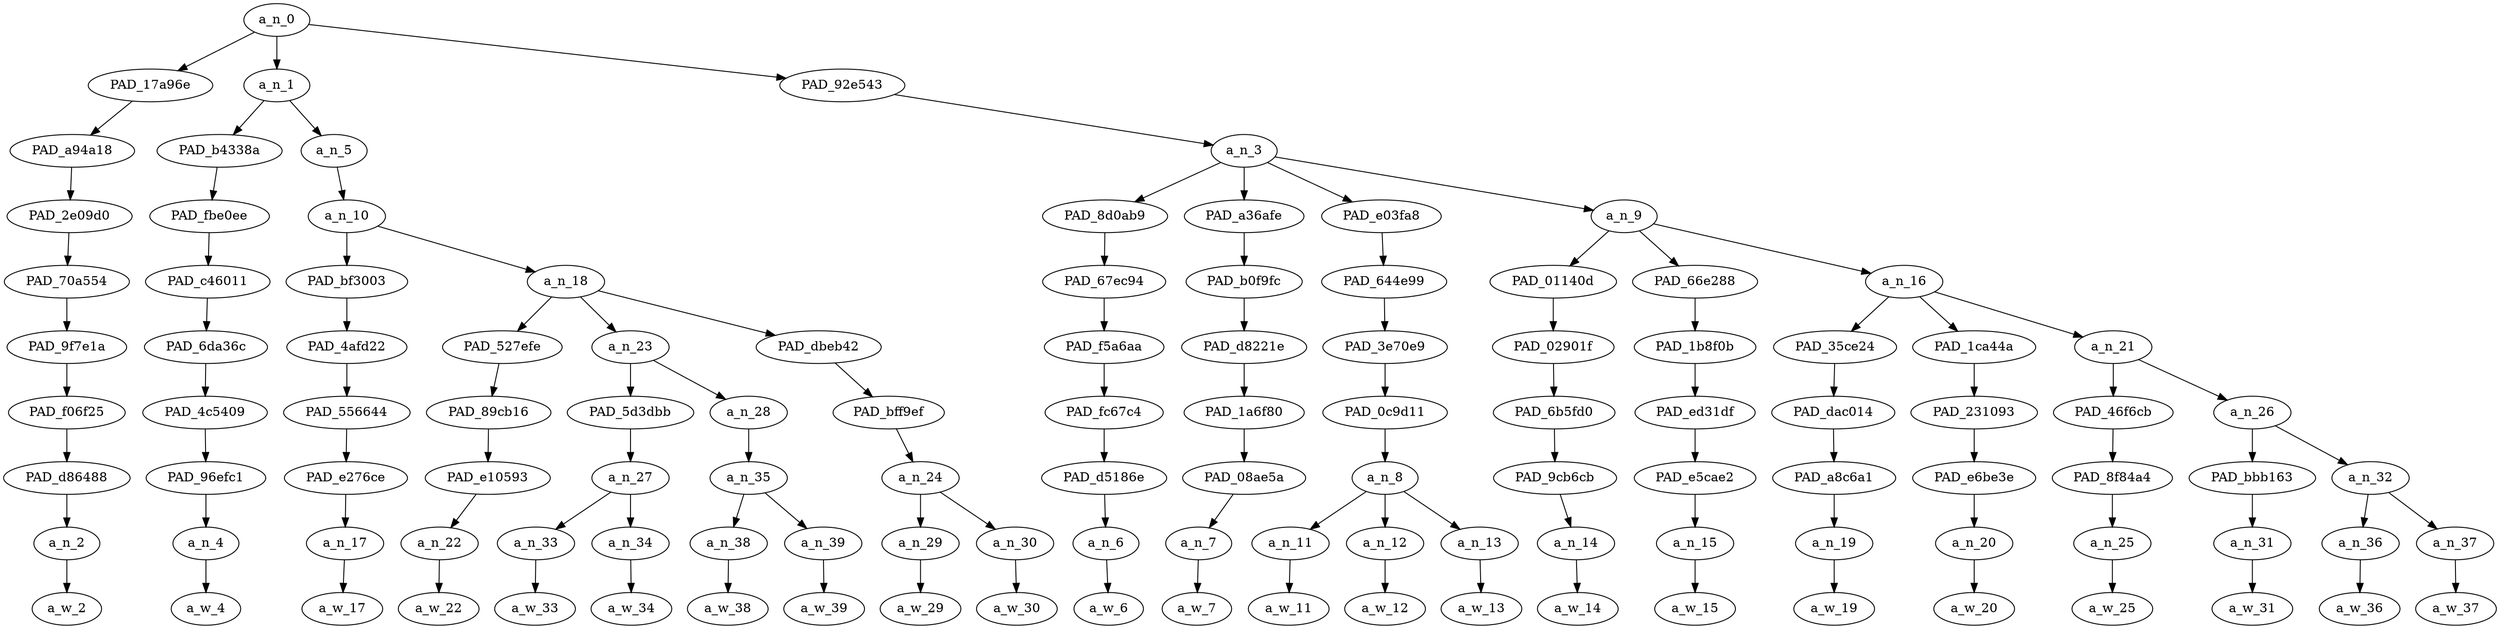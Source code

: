 strict digraph "" {
	a_n_0	[div_dir=1,
		index=0,
		level=9,
		pos="7.674768518518519,9!",
		text_span="[0, 1, 2, 3, 4, 5, 6, 7, 8, 9, 10, 11, 12, 13, 14, 15, 16, 17, 18, 19, 20, 21, 22]",
		value=0.99999999];
	PAD_17a96e	[div_dir=1,
		index=1,
		level=8,
		pos="9.0,8!",
		text_span="[9]",
		value=0.02637008];
	a_n_0 -> PAD_17a96e;
	a_n_1	[div_dir=-1,
		index=0,
		level=8,
		pos="1.4166666666666667,8!",
		text_span="[0, 1, 2, 3, 4, 5, 6, 7, 8]",
		value=0.55245006];
	a_n_0 -> a_n_1;
	PAD_92e543	[div_dir=1,
		index=2,
		level=8,
		pos="12.60763888888889,8!",
		text_span="[10, 11, 12, 13, 14, 15, 16, 17, 18, 19, 20, 21, 22]",
		value=0.42105936];
	a_n_0 -> PAD_92e543;
	PAD_a94a18	[div_dir=1,
		index=2,
		level=7,
		pos="9.0,7!",
		text_span="[9]",
		value=0.02637008];
	PAD_17a96e -> PAD_a94a18;
	PAD_2e09d0	[div_dir=1,
		index=2,
		level=6,
		pos="9.0,6!",
		text_span="[9]",
		value=0.02637008];
	PAD_a94a18 -> PAD_2e09d0;
	PAD_70a554	[div_dir=1,
		index=3,
		level=5,
		pos="9.0,5!",
		text_span="[9]",
		value=0.02637008];
	PAD_2e09d0 -> PAD_70a554;
	PAD_9f7e1a	[div_dir=1,
		index=5,
		level=4,
		pos="9.0,4!",
		text_span="[9]",
		value=0.02637008];
	PAD_70a554 -> PAD_9f7e1a;
	PAD_f06f25	[div_dir=1,
		index=6,
		level=3,
		pos="9.0,3!",
		text_span="[9]",
		value=0.02637008];
	PAD_9f7e1a -> PAD_f06f25;
	PAD_d86488	[div_dir=1,
		index=6,
		level=2,
		pos="9.0,2!",
		text_span="[9]",
		value=0.02637008];
	PAD_f06f25 -> PAD_d86488;
	a_n_2	[div_dir=1,
		index=9,
		level=1,
		pos="9.0,1!",
		text_span="[9]",
		value=0.02637008];
	PAD_d86488 -> a_n_2;
	a_w_2	[div_dir=0,
		index=9,
		level=0,
		pos="9,0!",
		text_span="[9]",
		value=we];
	a_n_2 -> a_w_2;
	PAD_b4338a	[div_dir=1,
		index=0,
		level=7,
		pos="0.0,7!",
		text_span="[0]",
		value=0.04952394];
	a_n_1 -> PAD_b4338a;
	a_n_5	[div_dir=-1,
		index=1,
		level=7,
		pos="2.8333333333333335,7!",
		text_span="[1, 2, 3, 4, 5, 6, 7, 8]",
		value=0.50261868];
	a_n_1 -> a_n_5;
	PAD_fbe0ee	[div_dir=1,
		index=0,
		level=6,
		pos="0.0,6!",
		text_span="[0]",
		value=0.04952394];
	PAD_b4338a -> PAD_fbe0ee;
	PAD_c46011	[div_dir=1,
		index=0,
		level=5,
		pos="0.0,5!",
		text_span="[0]",
		value=0.04952394];
	PAD_fbe0ee -> PAD_c46011;
	PAD_6da36c	[div_dir=1,
		index=0,
		level=4,
		pos="0.0,4!",
		text_span="[0]",
		value=0.04952394];
	PAD_c46011 -> PAD_6da36c;
	PAD_4c5409	[div_dir=1,
		index=0,
		level=3,
		pos="0.0,3!",
		text_span="[0]",
		value=0.04952394];
	PAD_6da36c -> PAD_4c5409;
	PAD_96efc1	[div_dir=1,
		index=0,
		level=2,
		pos="0.0,2!",
		text_span="[0]",
		value=0.04952394];
	PAD_4c5409 -> PAD_96efc1;
	a_n_4	[div_dir=1,
		index=0,
		level=1,
		pos="0.0,1!",
		text_span="[0]",
		value=0.04952394];
	PAD_96efc1 -> a_n_4;
	a_w_4	[div_dir=0,
		index=0,
		level=0,
		pos="0,0!",
		text_span="[0]",
		value="<user>"];
	a_n_4 -> a_w_4;
	a_n_10	[div_dir=-1,
		index=1,
		level=6,
		pos="2.8333333333333335,6!",
		text_span="[1, 2, 3, 4, 5, 6, 7, 8]",
		value=0.50227638];
	a_n_5 -> a_n_10;
	PAD_bf3003	[div_dir=1,
		index=1,
		level=5,
		pos="1.0,5!",
		text_span="[1]",
		value=0.03618704];
	a_n_10 -> PAD_bf3003;
	a_n_18	[div_dir=-1,
		index=2,
		level=5,
		pos="4.666666666666667,5!",
		text_span="[2, 3, 4, 5, 6, 7, 8]",
		value=0.46574705];
	a_n_10 -> a_n_18;
	PAD_4afd22	[div_dir=1,
		index=1,
		level=4,
		pos="1.0,4!",
		text_span="[1]",
		value=0.03618704];
	PAD_bf3003 -> PAD_4afd22;
	PAD_556644	[div_dir=1,
		index=1,
		level=3,
		pos="1.0,3!",
		text_span="[1]",
		value=0.03618704];
	PAD_4afd22 -> PAD_556644;
	PAD_e276ce	[div_dir=1,
		index=1,
		level=2,
		pos="1.0,2!",
		text_span="[1]",
		value=0.03618704];
	PAD_556644 -> PAD_e276ce;
	a_n_17	[div_dir=1,
		index=1,
		level=1,
		pos="1.0,1!",
		text_span="[1]",
		value=0.03618704];
	PAD_e276ce -> a_n_17;
	a_w_17	[div_dir=0,
		index=1,
		level=0,
		pos="1,0!",
		text_span="[1]",
		value=i];
	a_n_17 -> a_w_17;
	PAD_527efe	[div_dir=1,
		index=2,
		level=4,
		pos="2.0,4!",
		text_span="[2]",
		value=0.04640280];
	a_n_18 -> PAD_527efe;
	a_n_23	[div_dir=-1,
		index=3,
		level=4,
		pos="4.5,4!",
		text_span="[3, 4, 5, 6]",
		value=0.36758375];
	a_n_18 -> a_n_23;
	PAD_dbeb42	[div_dir=1,
		index=4,
		level=4,
		pos="7.5,4!",
		text_span="[7, 8]",
		value=0.05132946];
	a_n_18 -> PAD_dbeb42;
	PAD_89cb16	[div_dir=1,
		index=2,
		level=3,
		pos="2.0,3!",
		text_span="[2]",
		value=0.04640280];
	PAD_527efe -> PAD_89cb16;
	PAD_e10593	[div_dir=1,
		index=2,
		level=2,
		pos="2.0,2!",
		text_span="[2]",
		value=0.04640280];
	PAD_89cb16 -> PAD_e10593;
	a_n_22	[div_dir=1,
		index=2,
		level=1,
		pos="2.0,1!",
		text_span="[2]",
		value=0.04640280];
	PAD_e10593 -> a_n_22;
	a_w_22	[div_dir=0,
		index=2,
		level=0,
		pos="2,0!",
		text_span="[2]",
		value=am];
	a_n_22 -> a_w_22;
	PAD_5d3dbb	[div_dir=-1,
		index=3,
		level=3,
		pos="3.5,3!",
		text_span="[3, 4]",
		value=0.24221335];
	a_n_23 -> PAD_5d3dbb;
	a_n_28	[div_dir=1,
		index=4,
		level=3,
		pos="5.5,3!",
		text_span="[5, 6]",
		value=0.12468038];
	a_n_23 -> a_n_28;
	a_n_27	[div_dir=-1,
		index=3,
		level=2,
		pos="3.5,2!",
		text_span="[3, 4]",
		value=0.24221335];
	PAD_5d3dbb -> a_n_27;
	a_n_33	[div_dir=-1,
		index=3,
		level=1,
		pos="3.0,1!",
		text_span="[3]",
		value=0.05954618];
	a_n_27 -> a_n_33;
	a_n_34	[div_dir=-1,
		index=4,
		level=1,
		pos="4.0,1!",
		text_span="[4]",
		value=0.18155251];
	a_n_27 -> a_n_34;
	a_w_33	[div_dir=0,
		index=3,
		level=0,
		pos="3,0!",
		text_span="[3]",
		value=a];
	a_n_33 -> a_w_33;
	a_w_34	[div_dir=0,
		index=4,
		level=0,
		pos="4,0!",
		text_span="[4]",
		value=muslim];
	a_n_34 -> a_w_34;
	a_n_35	[div_dir=1,
		index=4,
		level=2,
		pos="5.5,2!",
		text_span="[5, 6]",
		value=0.12454445];
	a_n_28 -> a_n_35;
	a_n_38	[div_dir=1,
		index=5,
		level=1,
		pos="5.0,1!",
		text_span="[5]",
		value=0.05954827];
	a_n_35 -> a_n_38;
	a_n_39	[div_dir=-1,
		index=6,
		level=1,
		pos="6.0,1!",
		text_span="[6]",
		value=0.06486024];
	a_n_35 -> a_n_39;
	a_w_38	[div_dir=0,
		index=5,
		level=0,
		pos="5,0!",
		text_span="[5]",
		value=this];
	a_n_38 -> a_w_38;
	a_w_39	[div_dir=0,
		index=6,
		level=0,
		pos="6,0!",
		text_span="[6]",
		value=hurts];
	a_n_39 -> a_w_39;
	PAD_bff9ef	[div_dir=1,
		index=5,
		level=3,
		pos="7.5,3!",
		text_span="[7, 8]",
		value=0.05132946];
	PAD_dbeb42 -> PAD_bff9ef;
	a_n_24	[div_dir=1,
		index=5,
		level=2,
		pos="7.5,2!",
		text_span="[7, 8]",
		value=0.05132946];
	PAD_bff9ef -> a_n_24;
	a_n_29	[div_dir=1,
		index=7,
		level=1,
		pos="7.0,1!",
		text_span="[7]",
		value=0.02347208];
	a_n_24 -> a_n_29;
	a_n_30	[div_dir=1,
		index=8,
		level=1,
		pos="8.0,1!",
		text_span="[8]",
		value=0.02778968];
	a_n_24 -> a_n_30;
	a_w_29	[div_dir=0,
		index=7,
		level=0,
		pos="7,0!",
		text_span="[7]",
		value=to];
	a_n_29 -> a_w_29;
	a_w_30	[div_dir=0,
		index=8,
		level=0,
		pos="8,0!",
		text_span="[8]",
		value=much];
	a_n_30 -> a_w_30;
	a_n_3	[div_dir=1,
		index=3,
		level=7,
		pos="12.60763888888889,7!",
		text_span="[10, 11, 12, 13, 14, 15, 16, 17, 18, 19, 20, 21, 22]",
		value=0.42105936];
	PAD_92e543 -> a_n_3;
	PAD_8d0ab9	[div_dir=1,
		index=3,
		level=6,
		pos="10.0,6!",
		text_span="[10]",
		value=0.02140580];
	a_n_3 -> PAD_8d0ab9;
	PAD_a36afe	[div_dir=1,
		index=4,
		level=6,
		pos="11.0,6!",
		text_span="[11]",
		value=0.02809111];
	a_n_3 -> PAD_a36afe;
	PAD_e03fa8	[div_dir=1,
		index=5,
		level=6,
		pos="13.0,6!",
		text_span="[12, 13, 14]",
		value=0.14249214];
	a_n_3 -> PAD_e03fa8;
	a_n_9	[div_dir=1,
		index=6,
		level=6,
		pos="16.430555555555557,6!",
		text_span="[15, 16, 17, 18, 19, 20, 21, 22]",
		value=0.22869044];
	a_n_3 -> a_n_9;
	PAD_67ec94	[div_dir=1,
		index=4,
		level=5,
		pos="10.0,5!",
		text_span="[10]",
		value=0.02140580];
	PAD_8d0ab9 -> PAD_67ec94;
	PAD_f5a6aa	[div_dir=1,
		index=6,
		level=4,
		pos="10.0,4!",
		text_span="[10]",
		value=0.02140580];
	PAD_67ec94 -> PAD_f5a6aa;
	PAD_fc67c4	[div_dir=1,
		index=7,
		level=3,
		pos="10.0,3!",
		text_span="[10]",
		value=0.02140580];
	PAD_f5a6aa -> PAD_fc67c4;
	PAD_d5186e	[div_dir=1,
		index=7,
		level=2,
		pos="10.0,2!",
		text_span="[10]",
		value=0.02140580];
	PAD_fc67c4 -> PAD_d5186e;
	a_n_6	[div_dir=1,
		index=10,
		level=1,
		pos="10.0,1!",
		text_span="[10]",
		value=0.02140580];
	PAD_d5186e -> a_n_6;
	a_w_6	[div_dir=0,
		index=10,
		level=0,
		pos="10,0!",
		text_span="[10]",
		value=are];
	a_n_6 -> a_w_6;
	PAD_b0f9fc	[div_dir=1,
		index=5,
		level=5,
		pos="11.0,5!",
		text_span="[11]",
		value=0.02809111];
	PAD_a36afe -> PAD_b0f9fc;
	PAD_d8221e	[div_dir=1,
		index=7,
		level=4,
		pos="11.0,4!",
		text_span="[11]",
		value=0.02809111];
	PAD_b0f9fc -> PAD_d8221e;
	PAD_1a6f80	[div_dir=1,
		index=8,
		level=3,
		pos="11.0,3!",
		text_span="[11]",
		value=0.02809111];
	PAD_d8221e -> PAD_1a6f80;
	PAD_08ae5a	[div_dir=1,
		index=8,
		level=2,
		pos="11.0,2!",
		text_span="[11]",
		value=0.02809111];
	PAD_1a6f80 -> PAD_08ae5a;
	a_n_7	[div_dir=1,
		index=11,
		level=1,
		pos="11.0,1!",
		text_span="[11]",
		value=0.02809111];
	PAD_08ae5a -> a_n_7;
	a_w_7	[div_dir=0,
		index=11,
		level=0,
		pos="11,0!",
		text_span="[11]",
		value=also];
	a_n_7 -> a_w_7;
	PAD_644e99	[div_dir=1,
		index=6,
		level=5,
		pos="13.0,5!",
		text_span="[12, 13, 14]",
		value=0.14249214];
	PAD_e03fa8 -> PAD_644e99;
	PAD_3e70e9	[div_dir=1,
		index=8,
		level=4,
		pos="13.0,4!",
		text_span="[12, 13, 14]",
		value=0.14249214];
	PAD_644e99 -> PAD_3e70e9;
	PAD_0c9d11	[div_dir=1,
		index=9,
		level=3,
		pos="13.0,3!",
		text_span="[12, 13, 14]",
		value=0.14249214];
	PAD_3e70e9 -> PAD_0c9d11;
	a_n_8	[div_dir=1,
		index=9,
		level=2,
		pos="13.0,2!",
		text_span="[12, 13, 14]",
		value=0.14249214];
	PAD_0c9d11 -> a_n_8;
	a_n_11	[div_dir=1,
		index=12,
		level=1,
		pos="12.0,1!",
		text_span="[12]",
		value=0.04264424];
	a_n_8 -> a_n_11;
	a_n_12	[div_dir=1,
		index=13,
		level=1,
		pos="13.0,1!",
		text_span="[13]",
		value=0.03502694];
	a_n_8 -> a_n_12;
	a_n_13	[div_dir=1,
		index=14,
		level=1,
		pos="14.0,1!",
		text_span="[14]",
		value=0.06462506];
	a_n_8 -> a_n_13;
	a_w_11	[div_dir=0,
		index=12,
		level=0,
		pos="12,0!",
		text_span="[12]",
		value=human];
	a_n_11 -> a_w_11;
	a_w_12	[div_dir=0,
		index=13,
		level=0,
		pos="13,0!",
		text_span="[13]",
		value=not];
	a_n_12 -> a_w_12;
	a_w_13	[div_dir=0,
		index=14,
		level=0,
		pos="14,0!",
		text_span="[14]",
		value=animals];
	a_n_13 -> a_w_13;
	PAD_01140d	[div_dir=1,
		index=7,
		level=5,
		pos="15.0,5!",
		text_span="[15]",
		value=0.02534966];
	a_n_9 -> PAD_01140d;
	PAD_66e288	[div_dir=1,
		index=8,
		level=5,
		pos="16.0,5!",
		text_span="[16]",
		value=0.03324880];
	a_n_9 -> PAD_66e288;
	a_n_16	[div_dir=1,
		index=9,
		level=5,
		pos="18.291666666666668,5!",
		text_span="[17, 18, 19, 20, 21, 22]",
		value=0.16976653];
	a_n_9 -> a_n_16;
	PAD_02901f	[div_dir=1,
		index=9,
		level=4,
		pos="15.0,4!",
		text_span="[15]",
		value=0.02534966];
	PAD_01140d -> PAD_02901f;
	PAD_6b5fd0	[div_dir=1,
		index=10,
		level=3,
		pos="15.0,3!",
		text_span="[15]",
		value=0.02534966];
	PAD_02901f -> PAD_6b5fd0;
	PAD_9cb6cb	[div_dir=1,
		index=10,
		level=2,
		pos="15.0,2!",
		text_span="[15]",
		value=0.02534966];
	PAD_6b5fd0 -> PAD_9cb6cb;
	a_n_14	[div_dir=1,
		index=15,
		level=1,
		pos="15.0,1!",
		text_span="[15]",
		value=0.02534966];
	PAD_9cb6cb -> a_n_14;
	a_w_14	[div_dir=0,
		index=15,
		level=0,
		pos="15,0!",
		text_span="[15]",
		value=so];
	a_n_14 -> a_w_14;
	PAD_1b8f0b	[div_dir=1,
		index=10,
		level=4,
		pos="16.0,4!",
		text_span="[16]",
		value=0.03324880];
	PAD_66e288 -> PAD_1b8f0b;
	PAD_ed31df	[div_dir=1,
		index=11,
		level=3,
		pos="16.0,3!",
		text_span="[16]",
		value=0.03324880];
	PAD_1b8f0b -> PAD_ed31df;
	PAD_e5cae2	[div_dir=1,
		index=11,
		level=2,
		pos="16.0,2!",
		text_span="[16]",
		value=0.03324880];
	PAD_ed31df -> PAD_e5cae2;
	a_n_15	[div_dir=1,
		index=16,
		level=1,
		pos="16.0,1!",
		text_span="[16]",
		value=0.03324880];
	PAD_e5cae2 -> a_n_15;
	a_w_15	[div_dir=0,
		index=16,
		level=0,
		pos="16,0!",
		text_span="[16]",
		value=why];
	a_n_15 -> a_w_15;
	PAD_35ce24	[div_dir=1,
		index=11,
		level=4,
		pos="17.0,4!",
		text_span="[17]",
		value=0.02502093];
	a_n_16 -> PAD_35ce24;
	PAD_1ca44a	[div_dir=-1,
		index=12,
		level=4,
		pos="18.0,4!",
		text_span="[18]",
		value=0.02461476];
	a_n_16 -> PAD_1ca44a;
	a_n_21	[div_dir=1,
		index=13,
		level=4,
		pos="19.875,4!",
		text_span="[19, 20, 21, 22]",
		value=0.11989705];
	a_n_16 -> a_n_21;
	PAD_dac014	[div_dir=1,
		index=12,
		level=3,
		pos="17.0,3!",
		text_span="[17]",
		value=0.02502093];
	PAD_35ce24 -> PAD_dac014;
	PAD_a8c6a1	[div_dir=1,
		index=12,
		level=2,
		pos="17.0,2!",
		text_span="[17]",
		value=0.02502093];
	PAD_dac014 -> PAD_a8c6a1;
	a_n_19	[div_dir=1,
		index=17,
		level=1,
		pos="17.0,1!",
		text_span="[17]",
		value=0.02502093];
	PAD_a8c6a1 -> a_n_19;
	a_w_19	[div_dir=0,
		index=17,
		level=0,
		pos="17,0!",
		text_span="[17]",
		value=this1];
	a_n_19 -> a_w_19;
	PAD_231093	[div_dir=-1,
		index=13,
		level=3,
		pos="18.0,3!",
		text_span="[18]",
		value=0.02461476];
	PAD_1ca44a -> PAD_231093;
	PAD_e6be3e	[div_dir=-1,
		index=13,
		level=2,
		pos="18.0,2!",
		text_span="[18]",
		value=0.02461476];
	PAD_231093 -> PAD_e6be3e;
	a_n_20	[div_dir=-1,
		index=18,
		level=1,
		pos="18.0,1!",
		text_span="[18]",
		value=0.02461476];
	PAD_e6be3e -> a_n_20;
	a_w_20	[div_dir=0,
		index=18,
		level=0,
		pos="18,0!",
		text_span="[18]",
		value=we1];
	a_n_20 -> a_w_20;
	PAD_46f6cb	[div_dir=1,
		index=14,
		level=3,
		pos="19.0,3!",
		text_span="[19]",
		value=0.02784024];
	a_n_21 -> PAD_46f6cb;
	a_n_26	[div_dir=1,
		index=15,
		level=3,
		pos="20.75,3!",
		text_span="[20, 21, 22]",
		value=0.09177843];
	a_n_21 -> a_n_26;
	PAD_8f84a4	[div_dir=1,
		index=14,
		level=2,
		pos="19.0,2!",
		text_span="[19]",
		value=0.02784024];
	PAD_46f6cb -> PAD_8f84a4;
	a_n_25	[div_dir=1,
		index=19,
		level=1,
		pos="19.0,1!",
		text_span="[19]",
		value=0.02784024];
	PAD_8f84a4 -> a_n_25;
	a_w_25	[div_dir=0,
		index=19,
		level=0,
		pos="19,0!",
		text_span="[19]",
		value=must];
	a_n_25 -> a_w_25;
	PAD_bbb163	[div_dir=1,
		index=15,
		level=2,
		pos="20.0,2!",
		text_span="[20]",
		value=0.03508386];
	a_n_26 -> PAD_bbb163;
	a_n_32	[div_dir=1,
		index=16,
		level=2,
		pos="21.5,2!",
		text_span="[21, 22]",
		value=0.05642891];
	a_n_26 -> a_n_32;
	a_n_31	[div_dir=1,
		index=20,
		level=1,
		pos="20.0,1!",
		text_span="[20]",
		value=0.03508386];
	PAD_bbb163 -> a_n_31;
	a_w_31	[div_dir=0,
		index=20,
		level=0,
		pos="20,0!",
		text_span="[20]",
		value=report];
	a_n_31 -> a_w_31;
	a_n_36	[div_dir=1,
		index=21,
		level=1,
		pos="21.0,1!",
		text_span="[21]",
		value=0.02493986];
	a_n_32 -> a_n_36;
	a_n_37	[div_dir=1,
		index=22,
		level=1,
		pos="22.0,1!",
		text_span="[22]",
		value=0.03124990];
	a_n_32 -> a_n_37;
	a_w_36	[div_dir=0,
		index=21,
		level=0,
		pos="21,0!",
		text_span="[21]",
		value=this2];
	a_n_36 -> a_w_36;
	a_w_37	[div_dir=0,
		index=22,
		level=0,
		pos="22,0!",
		text_span="[22]",
		value=acc];
	a_n_37 -> a_w_37;
}
